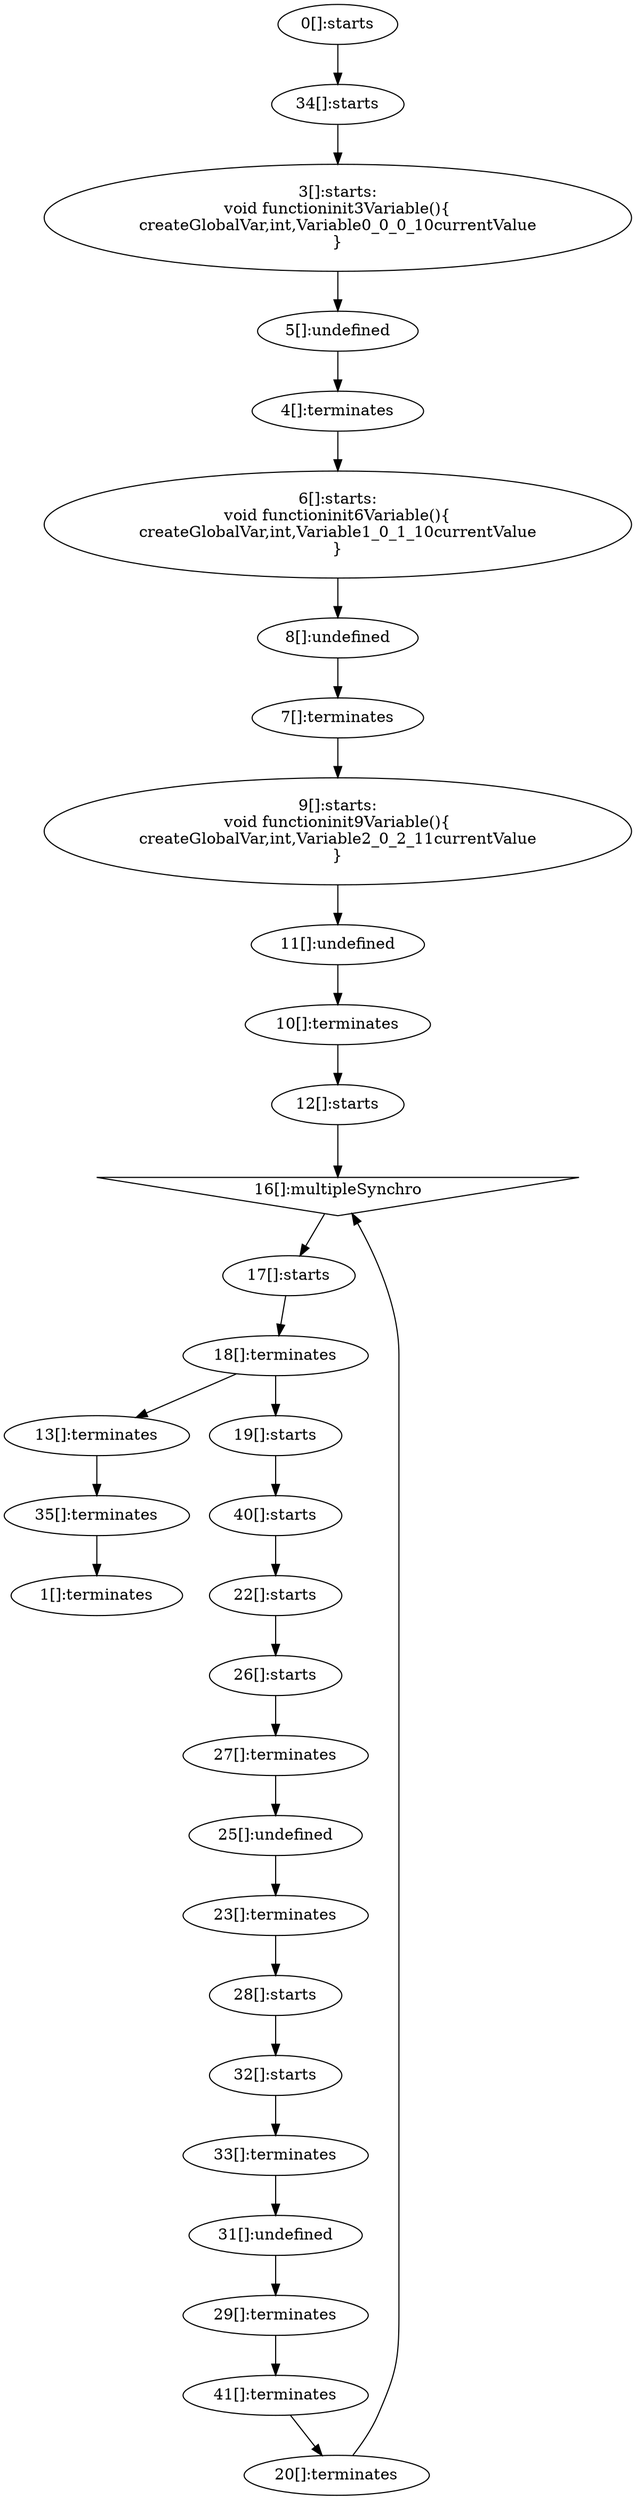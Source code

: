 digraph G {
  "0" [label="0[]:starts" shape="ellipse" ];
  "1" [label="1[]:terminates" shape="ellipse" ];
  "34" [label="34[]:starts" shape="ellipse" ];
  "35" [label="35[]:terminates" shape="ellipse" ];
  "3" [label="3[]:starts:
void functioninit3Variable(){
createGlobalVar,int,Variable0_0_0_10currentValue
}" shape="ellipse" ];
  "4" [label="4[]:terminates" shape="ellipse" ];
  "5" [label="5[]:undefined" shape="ellipse" ];
  "6" [label="6[]:starts:
void functioninit6Variable(){
createGlobalVar,int,Variable1_0_1_10currentValue
}" shape="ellipse" ];
  "7" [label="7[]:terminates" shape="ellipse" ];
  "8" [label="8[]:undefined" shape="ellipse" ];
  "9" [label="9[]:starts:
void functioninit9Variable(){
createGlobalVar,int,Variable2_0_2_11currentValue
}" shape="ellipse" ];
  "10" [label="10[]:terminates" shape="ellipse" ];
  "11" [label="11[]:undefined" shape="ellipse" ];
  "12" [label="12[]:starts" shape="ellipse" ];
  "13" [label="13[]:terminates" shape="ellipse" ];
  "16" [label="16[]:multipleSynchro" shape="invtriangle" ];
  "17" [label="17[]:starts" shape="ellipse" ];
  "18" [label="18[]:terminates" shape="ellipse" ];
  "19" [label="19[]:starts" shape="ellipse" ];
  "20" [label="20[]:terminates" shape="ellipse" ];
  "40" [label="40[]:starts" shape="ellipse" ];
  "41" [label="41[]:terminates" shape="ellipse" ];
  "22" [label="22[]:starts" shape="ellipse" ];
  "23" [label="23[]:terminates" shape="ellipse" ];
  "25" [label="25[]:undefined" shape="ellipse" ];
  "28" [label="28[]:starts" shape="ellipse" ];
  "29" [label="29[]:terminates" shape="ellipse" ];
  "31" [label="31[]:undefined" shape="ellipse" ];
  "26" [label="26[]:starts" shape="ellipse" ];
  "27" [label="27[]:terminates" shape="ellipse" ];
  "32" [label="32[]:starts" shape="ellipse" ];
  "33" [label="33[]:terminates" shape="ellipse" ];
  "0" -> "34" [label=""];
  "35" -> "1" [label=""];
  "34" -> "3" [label=""];
  "4" -> "6" [label=""];
  "7" -> "9" [label=""];
  "10" -> "12" [label=""];
  "13" -> "35" [label=""];
  "3" -> "5" [label=""];
  "5" -> "4" [label=""];
  "6" -> "8" [label=""];
  "8" -> "7" [label=""];
  "9" -> "11" [label=""];
  "11" -> "10" [label=""];
  "12" -> "16" [label=""];
  "18" -> "19" [label=""];
  "20" -> "16" [label=""];
  "16" -> "17" [label=""];
  "18" -> "13" [label=""];
  "17" -> "18" [label=""];
  "19" -> "40" [label=""];
  "41" -> "20" [label=""];
  "40" -> "22" [label=""];
  "23" -> "28" [label=""];
  "29" -> "41" [label=""];
  "22" -> "26" [label=""];
  "27" -> "25" [label=""];
  "25" -> "23" [label=""];
  "28" -> "32" [label=""];
  "33" -> "31" [label=""];
  "31" -> "29" [label=""];
  "26" -> "27" [label=""];
  "32" -> "33" [label=""];
}